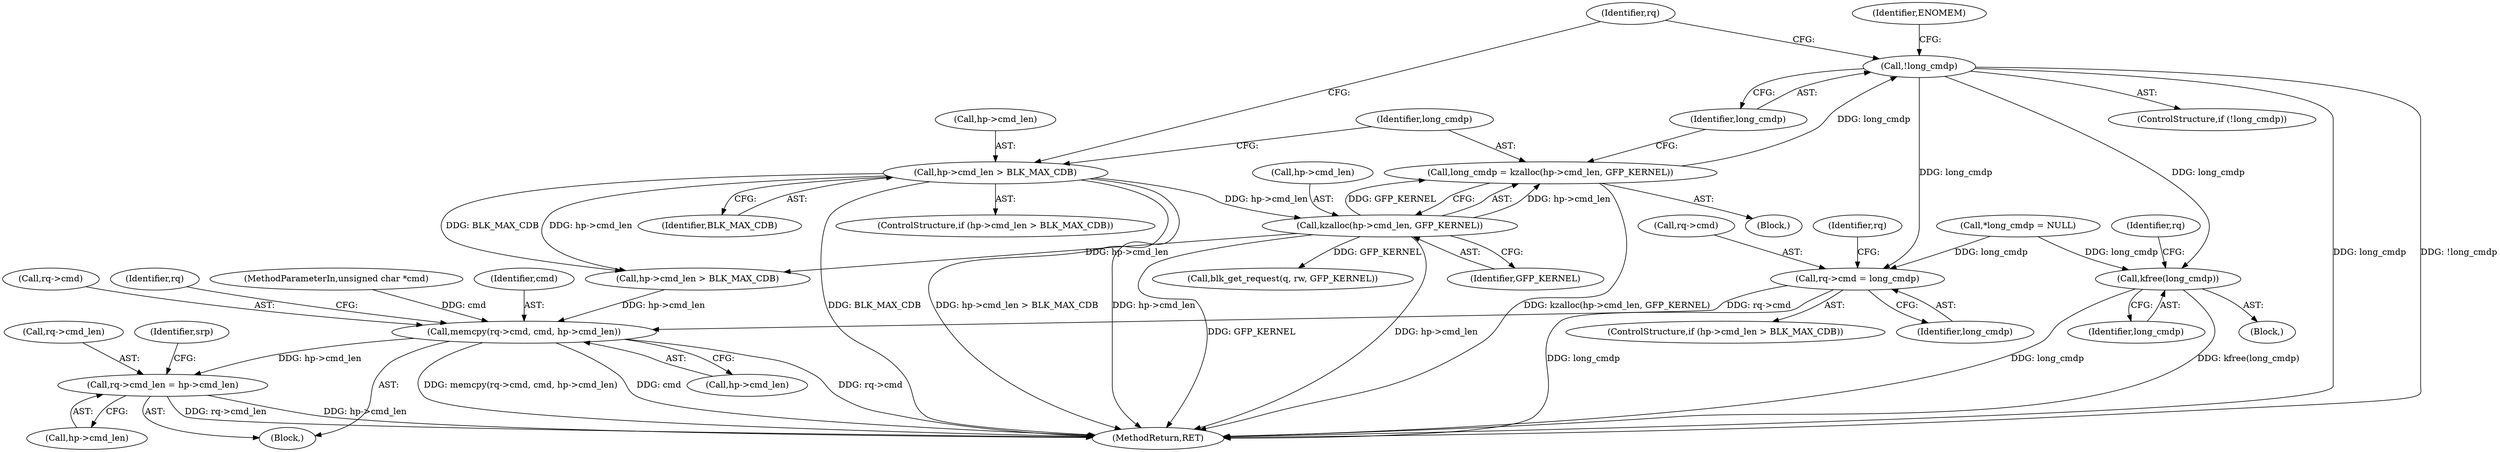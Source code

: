 digraph "0_linux_fdc81f45e9f57858da6351836507fbcf1b7583ee@pointer" {
"1000205" [label="(Call,!long_cmdp)"];
"1000197" [label="(Call,long_cmdp = kzalloc(hp->cmd_len, GFP_KERNEL))"];
"1000199" [label="(Call,kzalloc(hp->cmd_len, GFP_KERNEL))"];
"1000191" [label="(Call,hp->cmd_len > BLK_MAX_CDB)"];
"1000220" [label="(Call,kfree(long_cmdp))"];
"1000233" [label="(Call,rq->cmd = long_cmdp)"];
"1000238" [label="(Call,memcpy(rq->cmd, cmd, hp->cmd_len))"];
"1000246" [label="(Call,rq->cmd_len = hp->cmd_len)"];
"1000246" [label="(Call,rq->cmd_len = hp->cmd_len)"];
"1000195" [label="(Identifier,BLK_MAX_CDB)"];
"1000228" [label="(Call,hp->cmd_len > BLK_MAX_CDB)"];
"1000205" [label="(Call,!long_cmdp)"];
"1000237" [label="(Identifier,long_cmdp)"];
"1000200" [label="(Call,hp->cmd_len)"];
"1000103" [label="(MethodParameterIn,unsigned char *cmd)"];
"1000242" [label="(Identifier,cmd)"];
"1000227" [label="(ControlStructure,if (hp->cmd_len > BLK_MAX_CDB))"];
"1000203" [label="(Identifier,GFP_KERNEL)"];
"1000206" [label="(Identifier,long_cmdp)"];
"1000192" [label="(Call,hp->cmd_len)"];
"1000233" [label="(Call,rq->cmd = long_cmdp)"];
"1000219" [label="(Block,)"];
"1000239" [label="(Call,rq->cmd)"];
"1000209" [label="(Identifier,ENOMEM)"];
"1000240" [label="(Identifier,rq)"];
"1000198" [label="(Identifier,long_cmdp)"];
"1000221" [label="(Identifier,long_cmdp)"];
"1000211" [label="(Identifier,rq)"];
"1000197" [label="(Call,long_cmdp = kzalloc(hp->cmd_len, GFP_KERNEL))"];
"1000220" [label="(Call,kfree(long_cmdp))"];
"1000104" [label="(Block,)"];
"1000238" [label="(Call,memcpy(rq->cmd, cmd, hp->cmd_len))"];
"1000196" [label="(Block,)"];
"1000199" [label="(Call,kzalloc(hp->cmd_len, GFP_KERNEL))"];
"1000178" [label="(Call,*long_cmdp = NULL)"];
"1000212" [label="(Call,blk_get_request(q, rw, GFP_KERNEL))"];
"1000248" [label="(Identifier,rq)"];
"1000204" [label="(ControlStructure,if (!long_cmdp))"];
"1000247" [label="(Call,rq->cmd_len)"];
"1000234" [label="(Call,rq->cmd)"];
"1000191" [label="(Call,hp->cmd_len > BLK_MAX_CDB)"];
"1000224" [label="(Identifier,rq)"];
"1000255" [label="(Identifier,srp)"];
"1000507" [label="(MethodReturn,RET)"];
"1000250" [label="(Call,hp->cmd_len)"];
"1000243" [label="(Call,hp->cmd_len)"];
"1000190" [label="(ControlStructure,if (hp->cmd_len > BLK_MAX_CDB))"];
"1000205" -> "1000204"  [label="AST: "];
"1000205" -> "1000206"  [label="CFG: "];
"1000206" -> "1000205"  [label="AST: "];
"1000209" -> "1000205"  [label="CFG: "];
"1000211" -> "1000205"  [label="CFG: "];
"1000205" -> "1000507"  [label="DDG: long_cmdp"];
"1000205" -> "1000507"  [label="DDG: !long_cmdp"];
"1000197" -> "1000205"  [label="DDG: long_cmdp"];
"1000205" -> "1000220"  [label="DDG: long_cmdp"];
"1000205" -> "1000233"  [label="DDG: long_cmdp"];
"1000197" -> "1000196"  [label="AST: "];
"1000197" -> "1000199"  [label="CFG: "];
"1000198" -> "1000197"  [label="AST: "];
"1000199" -> "1000197"  [label="AST: "];
"1000206" -> "1000197"  [label="CFG: "];
"1000197" -> "1000507"  [label="DDG: kzalloc(hp->cmd_len, GFP_KERNEL)"];
"1000199" -> "1000197"  [label="DDG: hp->cmd_len"];
"1000199" -> "1000197"  [label="DDG: GFP_KERNEL"];
"1000199" -> "1000203"  [label="CFG: "];
"1000200" -> "1000199"  [label="AST: "];
"1000203" -> "1000199"  [label="AST: "];
"1000199" -> "1000507"  [label="DDG: hp->cmd_len"];
"1000199" -> "1000507"  [label="DDG: GFP_KERNEL"];
"1000191" -> "1000199"  [label="DDG: hp->cmd_len"];
"1000199" -> "1000212"  [label="DDG: GFP_KERNEL"];
"1000199" -> "1000228"  [label="DDG: hp->cmd_len"];
"1000191" -> "1000190"  [label="AST: "];
"1000191" -> "1000195"  [label="CFG: "];
"1000192" -> "1000191"  [label="AST: "];
"1000195" -> "1000191"  [label="AST: "];
"1000198" -> "1000191"  [label="CFG: "];
"1000211" -> "1000191"  [label="CFG: "];
"1000191" -> "1000507"  [label="DDG: BLK_MAX_CDB"];
"1000191" -> "1000507"  [label="DDG: hp->cmd_len > BLK_MAX_CDB"];
"1000191" -> "1000507"  [label="DDG: hp->cmd_len"];
"1000191" -> "1000228"  [label="DDG: hp->cmd_len"];
"1000191" -> "1000228"  [label="DDG: BLK_MAX_CDB"];
"1000220" -> "1000219"  [label="AST: "];
"1000220" -> "1000221"  [label="CFG: "];
"1000221" -> "1000220"  [label="AST: "];
"1000224" -> "1000220"  [label="CFG: "];
"1000220" -> "1000507"  [label="DDG: long_cmdp"];
"1000220" -> "1000507"  [label="DDG: kfree(long_cmdp)"];
"1000178" -> "1000220"  [label="DDG: long_cmdp"];
"1000233" -> "1000227"  [label="AST: "];
"1000233" -> "1000237"  [label="CFG: "];
"1000234" -> "1000233"  [label="AST: "];
"1000237" -> "1000233"  [label="AST: "];
"1000240" -> "1000233"  [label="CFG: "];
"1000233" -> "1000507"  [label="DDG: long_cmdp"];
"1000178" -> "1000233"  [label="DDG: long_cmdp"];
"1000233" -> "1000238"  [label="DDG: rq->cmd"];
"1000238" -> "1000104"  [label="AST: "];
"1000238" -> "1000243"  [label="CFG: "];
"1000239" -> "1000238"  [label="AST: "];
"1000242" -> "1000238"  [label="AST: "];
"1000243" -> "1000238"  [label="AST: "];
"1000248" -> "1000238"  [label="CFG: "];
"1000238" -> "1000507"  [label="DDG: rq->cmd"];
"1000238" -> "1000507"  [label="DDG: memcpy(rq->cmd, cmd, hp->cmd_len)"];
"1000238" -> "1000507"  [label="DDG: cmd"];
"1000103" -> "1000238"  [label="DDG: cmd"];
"1000228" -> "1000238"  [label="DDG: hp->cmd_len"];
"1000238" -> "1000246"  [label="DDG: hp->cmd_len"];
"1000246" -> "1000104"  [label="AST: "];
"1000246" -> "1000250"  [label="CFG: "];
"1000247" -> "1000246"  [label="AST: "];
"1000250" -> "1000246"  [label="AST: "];
"1000255" -> "1000246"  [label="CFG: "];
"1000246" -> "1000507"  [label="DDG: hp->cmd_len"];
"1000246" -> "1000507"  [label="DDG: rq->cmd_len"];
}
